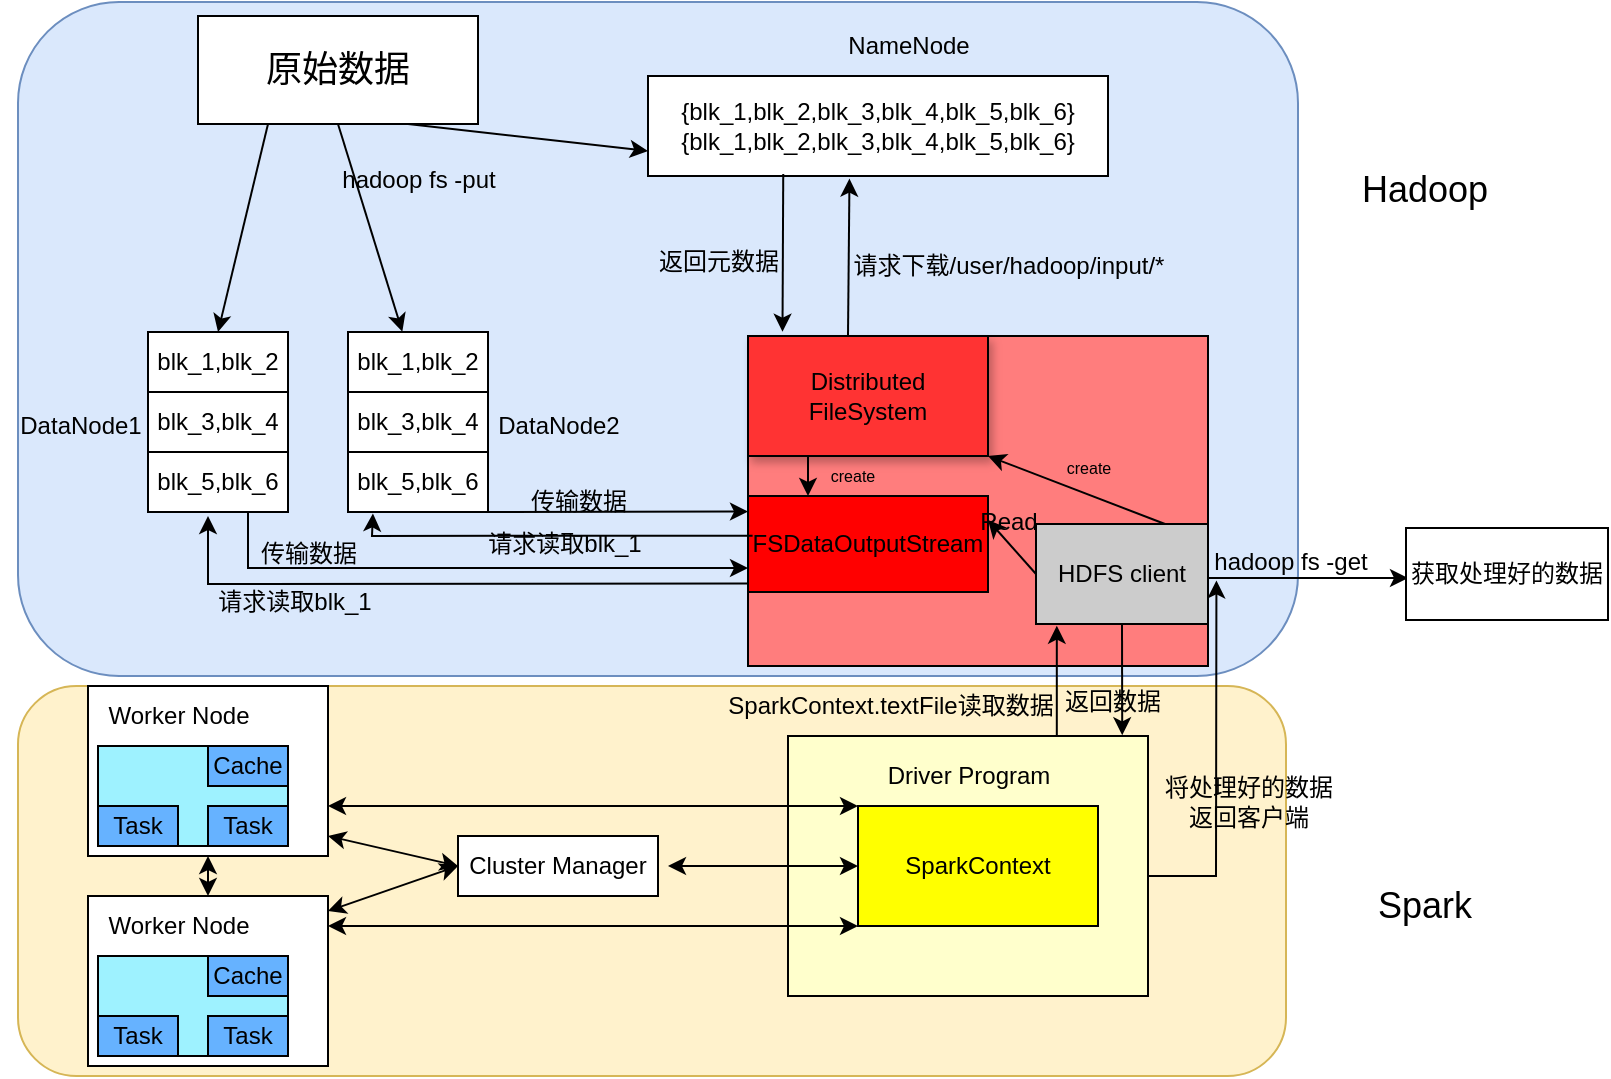 <mxfile version="21.3.2" type="github">
  <diagram id="C5RBs43oDa-KdzZeNtuy" name="Page-1">
    <mxGraphModel dx="724" dy="478" grid="0" gridSize="10" guides="1" tooltips="1" connect="1" arrows="1" fold="1" page="1" pageScale="1" pageWidth="827" pageHeight="1169" math="0" shadow="0">
      <root>
        <mxCell id="WIyWlLk6GJQsqaUBKTNV-0" />
        <mxCell id="WIyWlLk6GJQsqaUBKTNV-1" parent="WIyWlLk6GJQsqaUBKTNV-0" />
        <mxCell id="v0Cld9VS35OUaFU-ZOCo-4" value="" style="rounded=1;whiteSpace=wrap;html=1;fillColor=#fff2cc;strokeColor=#d6b656;" vertex="1" parent="WIyWlLk6GJQsqaUBKTNV-1">
          <mxGeometry x="12" y="504" width="634" height="195" as="geometry" />
        </mxCell>
        <mxCell id="v0Cld9VS35OUaFU-ZOCo-3" value="" style="rounded=1;whiteSpace=wrap;html=1;fillColor=#dae8fc;strokeColor=#6c8ebf;" vertex="1" parent="WIyWlLk6GJQsqaUBKTNV-1">
          <mxGeometry x="12" y="162" width="640" height="337" as="geometry" />
        </mxCell>
        <mxCell id="ECsie7Ha2ymqft-x-U6o-0" value="&lt;font style=&quot;font-size: 18px;&quot;&gt;原始数据&lt;/font&gt;" style="rounded=0;whiteSpace=wrap;html=1;" parent="WIyWlLk6GJQsqaUBKTNV-1" vertex="1">
          <mxGeometry x="102" y="169" width="140" height="54" as="geometry" />
        </mxCell>
        <mxCell id="ECsie7Ha2ymqft-x-U6o-1" value="blk_1,blk_2" style="rounded=0;whiteSpace=wrap;html=1;" parent="WIyWlLk6GJQsqaUBKTNV-1" vertex="1">
          <mxGeometry x="177" y="327" width="70" height="30" as="geometry" />
        </mxCell>
        <mxCell id="ECsie7Ha2ymqft-x-U6o-2" value="blk_3,blk_4" style="rounded=0;whiteSpace=wrap;html=1;" parent="WIyWlLk6GJQsqaUBKTNV-1" vertex="1">
          <mxGeometry x="177" y="357" width="70" height="30" as="geometry" />
        </mxCell>
        <mxCell id="ECsie7Ha2ymqft-x-U6o-3" value="blk_5,blk_6" style="rounded=0;whiteSpace=wrap;html=1;" parent="WIyWlLk6GJQsqaUBKTNV-1" vertex="1">
          <mxGeometry x="177" y="387" width="70" height="30" as="geometry" />
        </mxCell>
        <mxCell id="ECsie7Ha2ymqft-x-U6o-13" value="hadoop fs -put" style="text;html=1;align=center;verticalAlign=middle;resizable=0;points=[];autosize=1;strokeColor=none;fillColor=none;" parent="WIyWlLk6GJQsqaUBKTNV-1" vertex="1">
          <mxGeometry x="162" y="236" width="100" height="30" as="geometry" />
        </mxCell>
        <mxCell id="ECsie7Ha2ymqft-x-U6o-15" value="DataNode1" style="text;html=1;align=center;verticalAlign=middle;resizable=0;points=[];autosize=1;strokeColor=none;fillColor=none;" parent="WIyWlLk6GJQsqaUBKTNV-1" vertex="1">
          <mxGeometry x="3" y="359" width="80" height="30" as="geometry" />
        </mxCell>
        <mxCell id="ECsie7Ha2ymqft-x-U6o-16" value="DataNode2" style="text;html=1;align=center;verticalAlign=middle;resizable=0;points=[];autosize=1;strokeColor=none;fillColor=none;" parent="WIyWlLk6GJQsqaUBKTNV-1" vertex="1">
          <mxGeometry x="242" y="359" width="80" height="30" as="geometry" />
        </mxCell>
        <mxCell id="ECsie7Ha2ymqft-x-U6o-47" style="edgeStyle=orthogonalEdgeStyle;rounded=0;orthogonalLoop=1;jettySize=auto;html=1;entryX=0.591;entryY=0;entryDx=0;entryDy=0;entryPerimeter=0;" parent="WIyWlLk6GJQsqaUBKTNV-1" source="ECsie7Ha2ymqft-x-U6o-18" target="ECsie7Ha2ymqft-x-U6o-20" edge="1">
          <mxGeometry relative="1" as="geometry" />
        </mxCell>
        <mxCell id="ECsie7Ha2ymqft-x-U6o-18" value="blk_1,blk_2" style="rounded=0;whiteSpace=wrap;html=1;" parent="WIyWlLk6GJQsqaUBKTNV-1" vertex="1">
          <mxGeometry x="77" y="327" width="70" height="30" as="geometry" />
        </mxCell>
        <mxCell id="ECsie7Ha2ymqft-x-U6o-20" value="blk_3,blk_4" style="rounded=0;whiteSpace=wrap;html=1;" parent="WIyWlLk6GJQsqaUBKTNV-1" vertex="1">
          <mxGeometry x="77" y="357" width="70" height="30" as="geometry" />
        </mxCell>
        <mxCell id="ECsie7Ha2ymqft-x-U6o-22" value="blk_5,blk_6" style="rounded=0;whiteSpace=wrap;html=1;" parent="WIyWlLk6GJQsqaUBKTNV-1" vertex="1">
          <mxGeometry x="77" y="387" width="70" height="30" as="geometry" />
        </mxCell>
        <mxCell id="ECsie7Ha2ymqft-x-U6o-28" value="{blk_1,blk_2,blk_3,blk_4,blk_5,blk_6}&lt;br&gt;{blk_1,blk_2,blk_3,blk_4,blk_5,blk_6}" style="rounded=0;whiteSpace=wrap;html=1;" parent="WIyWlLk6GJQsqaUBKTNV-1" vertex="1">
          <mxGeometry x="327" y="199" width="230" height="50" as="geometry" />
        </mxCell>
        <mxCell id="ECsie7Ha2ymqft-x-U6o-29" value="NameNode" style="text;html=1;align=center;verticalAlign=middle;resizable=0;points=[];autosize=1;strokeColor=none;fillColor=none;" parent="WIyWlLk6GJQsqaUBKTNV-1" vertex="1">
          <mxGeometry x="417" y="169" width="80" height="30" as="geometry" />
        </mxCell>
        <mxCell id="ECsie7Ha2ymqft-x-U6o-32" value="" style="whiteSpace=wrap;html=1;fillColor=#FF7D7D;" parent="WIyWlLk6GJQsqaUBKTNV-1" vertex="1">
          <mxGeometry x="377" y="329" width="230" height="165" as="geometry" />
        </mxCell>
        <mxCell id="ECsie7Ha2ymqft-x-U6o-33" value="HDFS client" style="rounded=0;whiteSpace=wrap;html=1;fillColor=#CCCCCC;" parent="WIyWlLk6GJQsqaUBKTNV-1" vertex="1">
          <mxGeometry x="521" y="423" width="86" height="50" as="geometry" />
        </mxCell>
        <mxCell id="ECsie7Ha2ymqft-x-U6o-34" value="Distributed FileSystem" style="rounded=0;whiteSpace=wrap;html=1;shadow=1;fillColor=#FF3333;" parent="WIyWlLk6GJQsqaUBKTNV-1" vertex="1">
          <mxGeometry x="377" y="329" width="120" height="60" as="geometry" />
        </mxCell>
        <mxCell id="ECsie7Ha2ymqft-x-U6o-35" value="FSDataOutputStream" style="rounded=0;whiteSpace=wrap;html=1;fillColor=#FF0000;" parent="WIyWlLk6GJQsqaUBKTNV-1" vertex="1">
          <mxGeometry x="377" y="409" width="120" height="48" as="geometry" />
        </mxCell>
        <mxCell id="ECsie7Ha2ymqft-x-U6o-36" value="" style="endArrow=classic;html=1;rounded=0;entryX=1;entryY=1;entryDx=0;entryDy=0;exitX=0.75;exitY=0;exitDx=0;exitDy=0;" parent="WIyWlLk6GJQsqaUBKTNV-1" source="ECsie7Ha2ymqft-x-U6o-33" target="ECsie7Ha2ymqft-x-U6o-34" edge="1">
          <mxGeometry width="50" height="50" relative="1" as="geometry">
            <mxPoint x="457" y="379" as="sourcePoint" />
            <mxPoint x="507" y="329" as="targetPoint" />
          </mxGeometry>
        </mxCell>
        <mxCell id="ECsie7Ha2ymqft-x-U6o-37" value="" style="endArrow=classic;html=1;rounded=0;entryX=1;entryY=0.25;entryDx=0;entryDy=0;exitX=0;exitY=0.5;exitDx=0;exitDy=0;" parent="WIyWlLk6GJQsqaUBKTNV-1" source="ECsie7Ha2ymqft-x-U6o-33" target="ECsie7Ha2ymqft-x-U6o-35" edge="1">
          <mxGeometry width="50" height="50" relative="1" as="geometry">
            <mxPoint x="412" y="399" as="sourcePoint" />
            <mxPoint x="442" y="407" as="targetPoint" />
          </mxGeometry>
        </mxCell>
        <mxCell id="ECsie7Ha2ymqft-x-U6o-38" value="&lt;font style=&quot;font-size: 8px;&quot;&gt;create&lt;/font&gt;" style="text;html=1;align=center;verticalAlign=middle;resizable=0;points=[];autosize=1;strokeColor=none;fillColor=none;" parent="WIyWlLk6GJQsqaUBKTNV-1" vertex="1">
          <mxGeometry x="517" y="379" width="60" height="30" as="geometry" />
        </mxCell>
        <mxCell id="ECsie7Ha2ymqft-x-U6o-39" value="Read" style="text;html=1;align=center;verticalAlign=middle;resizable=0;points=[];autosize=1;strokeColor=none;fillColor=none;" parent="WIyWlLk6GJQsqaUBKTNV-1" vertex="1">
          <mxGeometry x="482" y="407" width="50" height="30" as="geometry" />
        </mxCell>
        <mxCell id="ECsie7Ha2ymqft-x-U6o-41" value="" style="endArrow=classic;html=1;rounded=0;entryX=0.438;entryY=1.026;entryDx=0;entryDy=0;entryPerimeter=0;" parent="WIyWlLk6GJQsqaUBKTNV-1" target="ECsie7Ha2ymqft-x-U6o-28" edge="1">
          <mxGeometry width="50" height="50" relative="1" as="geometry">
            <mxPoint x="427" y="329" as="sourcePoint" />
            <mxPoint x="477" y="279" as="targetPoint" />
          </mxGeometry>
        </mxCell>
        <mxCell id="ECsie7Ha2ymqft-x-U6o-42" value="请求下载/user/hadoop/input/*" style="text;html=1;align=center;verticalAlign=middle;resizable=0;points=[];autosize=1;strokeColor=none;fillColor=none;" parent="WIyWlLk6GJQsqaUBKTNV-1" vertex="1">
          <mxGeometry x="417" y="279" width="180" height="30" as="geometry" />
        </mxCell>
        <mxCell id="ECsie7Ha2ymqft-x-U6o-43" value="" style="endArrow=classic;html=1;rounded=0;entryX=0.075;entryY=-0.013;entryDx=0;entryDy=0;entryPerimeter=0;exitX=0.294;exitY=0.98;exitDx=0;exitDy=0;exitPerimeter=0;" parent="WIyWlLk6GJQsqaUBKTNV-1" source="ECsie7Ha2ymqft-x-U6o-28" target="ECsie7Ha2ymqft-x-U6o-32" edge="1">
          <mxGeometry width="50" height="50" relative="1" as="geometry">
            <mxPoint x="337" y="319" as="sourcePoint" />
            <mxPoint x="387" y="269" as="targetPoint" />
          </mxGeometry>
        </mxCell>
        <mxCell id="ECsie7Ha2ymqft-x-U6o-44" value="返回元数据" style="text;html=1;align=center;verticalAlign=middle;resizable=0;points=[];autosize=1;strokeColor=none;fillColor=none;" parent="WIyWlLk6GJQsqaUBKTNV-1" vertex="1">
          <mxGeometry x="322" y="277" width="80" height="30" as="geometry" />
        </mxCell>
        <mxCell id="ECsie7Ha2ymqft-x-U6o-48" value="" style="endArrow=classic;html=1;rounded=0;entryX=0.5;entryY=0;entryDx=0;entryDy=0;exitX=0.25;exitY=1;exitDx=0;exitDy=0;" parent="WIyWlLk6GJQsqaUBKTNV-1" source="ECsie7Ha2ymqft-x-U6o-0" target="ECsie7Ha2ymqft-x-U6o-18" edge="1">
          <mxGeometry width="50" height="50" relative="1" as="geometry">
            <mxPoint x="157" y="249" as="sourcePoint" />
            <mxPoint x="207" y="199" as="targetPoint" />
          </mxGeometry>
        </mxCell>
        <mxCell id="ECsie7Ha2ymqft-x-U6o-49" value="" style="endArrow=classic;html=1;rounded=0;entryX=0.388;entryY=-0.005;entryDx=0;entryDy=0;exitX=0.5;exitY=1;exitDx=0;exitDy=0;entryPerimeter=0;" parent="WIyWlLk6GJQsqaUBKTNV-1" source="ECsie7Ha2ymqft-x-U6o-0" target="ECsie7Ha2ymqft-x-U6o-1" edge="1">
          <mxGeometry width="50" height="50" relative="1" as="geometry">
            <mxPoint x="230" y="239" as="sourcePoint" />
            <mxPoint x="122" y="327" as="targetPoint" />
          </mxGeometry>
        </mxCell>
        <mxCell id="ECsie7Ha2ymqft-x-U6o-50" value="" style="endArrow=classic;html=1;rounded=0;exitX=0.75;exitY=1;exitDx=0;exitDy=0;entryX=0;entryY=0.75;entryDx=0;entryDy=0;" parent="WIyWlLk6GJQsqaUBKTNV-1" source="ECsie7Ha2ymqft-x-U6o-0" target="ECsie7Ha2ymqft-x-U6o-28" edge="1">
          <mxGeometry width="50" height="50" relative="1" as="geometry">
            <mxPoint x="287" y="239" as="sourcePoint" />
            <mxPoint x="297" y="357" as="targetPoint" />
          </mxGeometry>
        </mxCell>
        <mxCell id="ECsie7Ha2ymqft-x-U6o-51" value="" style="endArrow=classic;html=1;rounded=0;exitX=0;exitY=0.75;exitDx=0;exitDy=0;" parent="WIyWlLk6GJQsqaUBKTNV-1" edge="1" source="ECsie7Ha2ymqft-x-U6o-32">
          <mxGeometry width="50" height="50" relative="1" as="geometry">
            <mxPoint x="377" y="474" as="sourcePoint" />
            <mxPoint x="107" y="419" as="targetPoint" />
            <Array as="points">
              <mxPoint x="107" y="453" />
            </Array>
          </mxGeometry>
        </mxCell>
        <mxCell id="ECsie7Ha2ymqft-x-U6o-52" value="请求读取blk_1" style="text;html=1;align=center;verticalAlign=middle;resizable=0;points=[];autosize=1;strokeColor=none;fillColor=none;" parent="WIyWlLk6GJQsqaUBKTNV-1" vertex="1">
          <mxGeometry x="100" y="447" width="100" height="30" as="geometry" />
        </mxCell>
        <mxCell id="ECsie7Ha2ymqft-x-U6o-53" value="" style="edgeStyle=none;orthogonalLoop=1;jettySize=auto;html=1;rounded=0;entryX=0;entryY=0.75;entryDx=0;entryDy=0;" parent="WIyWlLk6GJQsqaUBKTNV-1" target="ECsie7Ha2ymqft-x-U6o-35" edge="1">
          <mxGeometry width="100" relative="1" as="geometry">
            <mxPoint x="127" y="417" as="sourcePoint" />
            <mxPoint x="227" y="417" as="targetPoint" />
            <Array as="points">
              <mxPoint x="127" y="445" />
            </Array>
          </mxGeometry>
        </mxCell>
        <mxCell id="ECsie7Ha2ymqft-x-U6o-54" value="" style="edgeStyle=none;orthogonalLoop=1;jettySize=auto;html=1;rounded=0;exitX=0.01;exitY=0.605;exitDx=0;exitDy=0;exitPerimeter=0;entryX=0.178;entryY=1.024;entryDx=0;entryDy=0;entryPerimeter=0;" parent="WIyWlLk6GJQsqaUBKTNV-1" source="ECsie7Ha2ymqft-x-U6o-32" target="ECsie7Ha2ymqft-x-U6o-3" edge="1">
          <mxGeometry width="100" relative="1" as="geometry">
            <mxPoint x="247" y="423.66" as="sourcePoint" />
            <mxPoint x="347" y="423.66" as="targetPoint" />
            <Array as="points">
              <mxPoint x="189" y="429" />
            </Array>
          </mxGeometry>
        </mxCell>
        <mxCell id="ECsie7Ha2ymqft-x-U6o-55" value="" style="edgeStyle=none;orthogonalLoop=1;jettySize=auto;html=1;rounded=0;entryX=0;entryY=0.532;entryDx=0;entryDy=0;entryPerimeter=0;" parent="WIyWlLk6GJQsqaUBKTNV-1" target="ECsie7Ha2ymqft-x-U6o-32" edge="1">
          <mxGeometry width="100" relative="1" as="geometry">
            <mxPoint x="222" y="417" as="sourcePoint" />
            <mxPoint x="322" y="417" as="targetPoint" />
            <Array as="points" />
          </mxGeometry>
        </mxCell>
        <mxCell id="ECsie7Ha2ymqft-x-U6o-56" value="请求读取blk_1" style="text;html=1;align=center;verticalAlign=middle;resizable=0;points=[];autosize=1;strokeColor=none;fillColor=none;" parent="WIyWlLk6GJQsqaUBKTNV-1" vertex="1">
          <mxGeometry x="235" y="418" width="100" height="30" as="geometry" />
        </mxCell>
        <mxCell id="ECsie7Ha2ymqft-x-U6o-58" value="传输数据" style="text;html=1;align=center;verticalAlign=middle;resizable=0;points=[];autosize=1;strokeColor=none;fillColor=none;" parent="WIyWlLk6GJQsqaUBKTNV-1" vertex="1">
          <mxGeometry x="122" y="423" width="70" height="30" as="geometry" />
        </mxCell>
        <mxCell id="ECsie7Ha2ymqft-x-U6o-59" value="传输数据" style="text;html=1;align=center;verticalAlign=middle;resizable=0;points=[];autosize=1;strokeColor=none;fillColor=none;" parent="WIyWlLk6GJQsqaUBKTNV-1" vertex="1">
          <mxGeometry x="257" y="396.5" width="70" height="30" as="geometry" />
        </mxCell>
        <mxCell id="ECsie7Ha2ymqft-x-U6o-62" value="SparkContext.textFile读取数据" style="text;html=1;align=center;verticalAlign=middle;resizable=0;points=[];autosize=1;strokeColor=none;fillColor=none;" parent="WIyWlLk6GJQsqaUBKTNV-1" vertex="1">
          <mxGeometry x="353" y="499" width="190" height="30" as="geometry" />
        </mxCell>
        <mxCell id="ECsie7Ha2ymqft-x-U6o-63" value="" style="rounded=0;whiteSpace=wrap;html=1;fillColor=#FFFFCC;" parent="WIyWlLk6GJQsqaUBKTNV-1" vertex="1">
          <mxGeometry x="397" y="529" width="180" height="130" as="geometry" />
        </mxCell>
        <mxCell id="ECsie7Ha2ymqft-x-U6o-64" value="SparkContext" style="rounded=0;whiteSpace=wrap;html=1;fillColor=#FFFF00;" parent="WIyWlLk6GJQsqaUBKTNV-1" vertex="1">
          <mxGeometry x="432" y="564" width="120" height="60" as="geometry" />
        </mxCell>
        <mxCell id="ECsie7Ha2ymqft-x-U6o-68" value="Driver Program" style="text;html=1;align=center;verticalAlign=middle;resizable=0;points=[];autosize=1;strokeColor=none;fillColor=none;" parent="WIyWlLk6GJQsqaUBKTNV-1" vertex="1">
          <mxGeometry x="437" y="534" width="100" height="30" as="geometry" />
        </mxCell>
        <mxCell id="ECsie7Ha2ymqft-x-U6o-72" value="" style="endArrow=classic;startArrow=classic;html=1;rounded=0;entryX=0;entryY=1;entryDx=0;entryDy=0;" parent="WIyWlLk6GJQsqaUBKTNV-1" target="ECsie7Ha2ymqft-x-U6o-64" edge="1">
          <mxGeometry width="50" height="50" relative="1" as="geometry">
            <mxPoint x="167" y="624" as="sourcePoint" />
            <mxPoint x="397" y="619" as="targetPoint" />
          </mxGeometry>
        </mxCell>
        <mxCell id="ECsie7Ha2ymqft-x-U6o-73" value="" style="endArrow=classic;startArrow=classic;html=1;rounded=0;entryX=0;entryY=0;entryDx=0;entryDy=0;" parent="WIyWlLk6GJQsqaUBKTNV-1" target="ECsie7Ha2ymqft-x-U6o-64" edge="1">
          <mxGeometry width="50" height="50" relative="1" as="geometry">
            <mxPoint x="167" y="564" as="sourcePoint" />
            <mxPoint x="427" y="569" as="targetPoint" />
          </mxGeometry>
        </mxCell>
        <mxCell id="ECsie7Ha2ymqft-x-U6o-74" value="Cluster Manager" style="rounded=0;whiteSpace=wrap;html=1;" parent="WIyWlLk6GJQsqaUBKTNV-1" vertex="1">
          <mxGeometry x="232" y="579" width="100" height="30" as="geometry" />
        </mxCell>
        <mxCell id="ECsie7Ha2ymqft-x-U6o-75" value="" style="endArrow=classic;startArrow=classic;html=1;rounded=0;entryX=0;entryY=0.5;entryDx=0;entryDy=0;" parent="WIyWlLk6GJQsqaUBKTNV-1" target="ECsie7Ha2ymqft-x-U6o-64" edge="1">
          <mxGeometry width="50" height="50" relative="1" as="geometry">
            <mxPoint x="337" y="594" as="sourcePoint" />
            <mxPoint x="327" y="549" as="targetPoint" />
          </mxGeometry>
        </mxCell>
        <mxCell id="ECsie7Ha2ymqft-x-U6o-76" value="" style="rounded=0;whiteSpace=wrap;html=1;" parent="WIyWlLk6GJQsqaUBKTNV-1" vertex="1">
          <mxGeometry x="47" y="504" width="120" height="85" as="geometry" />
        </mxCell>
        <mxCell id="ECsie7Ha2ymqft-x-U6o-78" value="" style="rounded=0;whiteSpace=wrap;html=1;fillColor=#9EF2FF;" parent="WIyWlLk6GJQsqaUBKTNV-1" vertex="1">
          <mxGeometry x="52" y="534" width="95" height="50" as="geometry" />
        </mxCell>
        <mxCell id="ECsie7Ha2ymqft-x-U6o-79" value="Cache" style="rounded=0;whiteSpace=wrap;html=1;fillColor=#66B2FF;" parent="WIyWlLk6GJQsqaUBKTNV-1" vertex="1">
          <mxGeometry x="107" y="534" width="40" height="20" as="geometry" />
        </mxCell>
        <mxCell id="ECsie7Ha2ymqft-x-U6o-80" value="Task" style="rounded=0;whiteSpace=wrap;html=1;fillColor=#66B2FF;" parent="WIyWlLk6GJQsqaUBKTNV-1" vertex="1">
          <mxGeometry x="107" y="564" width="40" height="20" as="geometry" />
        </mxCell>
        <mxCell id="ECsie7Ha2ymqft-x-U6o-81" value="Task" style="rounded=0;whiteSpace=wrap;html=1;fillColor=#66B2FF;" parent="WIyWlLk6GJQsqaUBKTNV-1" vertex="1">
          <mxGeometry x="52" y="564" width="40" height="20" as="geometry" />
        </mxCell>
        <mxCell id="ECsie7Ha2ymqft-x-U6o-82" value="Worker Node" style="text;html=1;align=center;verticalAlign=middle;resizable=0;points=[];autosize=1;strokeColor=none;fillColor=none;" parent="WIyWlLk6GJQsqaUBKTNV-1" vertex="1">
          <mxGeometry x="47" y="504" width="90" height="30" as="geometry" />
        </mxCell>
        <mxCell id="ECsie7Ha2ymqft-x-U6o-89" value="" style="rounded=0;whiteSpace=wrap;html=1;" parent="WIyWlLk6GJQsqaUBKTNV-1" vertex="1">
          <mxGeometry x="47" y="609" width="120" height="85" as="geometry" />
        </mxCell>
        <mxCell id="ECsie7Ha2ymqft-x-U6o-90" value="" style="rounded=0;whiteSpace=wrap;html=1;fillColor=#9EF2FF;" parent="WIyWlLk6GJQsqaUBKTNV-1" vertex="1">
          <mxGeometry x="52" y="639" width="95" height="50" as="geometry" />
        </mxCell>
        <mxCell id="ECsie7Ha2ymqft-x-U6o-91" value="Cache" style="rounded=0;whiteSpace=wrap;html=1;fillColor=#66B2FF;" parent="WIyWlLk6GJQsqaUBKTNV-1" vertex="1">
          <mxGeometry x="107" y="639" width="40" height="20" as="geometry" />
        </mxCell>
        <mxCell id="ECsie7Ha2ymqft-x-U6o-92" value="Task" style="rounded=0;whiteSpace=wrap;html=1;fillColor=#66B2FF;" parent="WIyWlLk6GJQsqaUBKTNV-1" vertex="1">
          <mxGeometry x="107" y="669" width="40" height="20" as="geometry" />
        </mxCell>
        <mxCell id="ECsie7Ha2ymqft-x-U6o-93" value="Task" style="rounded=0;whiteSpace=wrap;html=1;fillColor=#66B2FF;" parent="WIyWlLk6GJQsqaUBKTNV-1" vertex="1">
          <mxGeometry x="52" y="669" width="40" height="20" as="geometry" />
        </mxCell>
        <mxCell id="ECsie7Ha2ymqft-x-U6o-94" value="Worker Node" style="text;html=1;align=center;verticalAlign=middle;resizable=0;points=[];autosize=1;strokeColor=none;fillColor=none;" parent="WIyWlLk6GJQsqaUBKTNV-1" vertex="1">
          <mxGeometry x="47" y="609" width="90" height="30" as="geometry" />
        </mxCell>
        <mxCell id="ECsie7Ha2ymqft-x-U6o-95" value="" style="endArrow=classic;startArrow=classic;html=1;rounded=0;entryX=0.5;entryY=1;entryDx=0;entryDy=0;" parent="WIyWlLk6GJQsqaUBKTNV-1" target="ECsie7Ha2ymqft-x-U6o-76" edge="1">
          <mxGeometry width="50" height="50" relative="1" as="geometry">
            <mxPoint x="107" y="609" as="sourcePoint" />
            <mxPoint x="157" y="559" as="targetPoint" />
          </mxGeometry>
        </mxCell>
        <mxCell id="ECsie7Ha2ymqft-x-U6o-96" value="" style="endArrow=classic;startArrow=classic;html=1;rounded=0;entryX=0;entryY=0.5;entryDx=0;entryDy=0;" parent="WIyWlLk6GJQsqaUBKTNV-1" target="ECsie7Ha2ymqft-x-U6o-74" edge="1">
          <mxGeometry width="50" height="50" relative="1" as="geometry">
            <mxPoint x="167" y="579" as="sourcePoint" />
            <mxPoint x="217" y="529" as="targetPoint" />
          </mxGeometry>
        </mxCell>
        <mxCell id="ECsie7Ha2ymqft-x-U6o-97" value="" style="endArrow=classic;startArrow=classic;html=1;rounded=0;entryX=0;entryY=0.5;entryDx=0;entryDy=0;" parent="WIyWlLk6GJQsqaUBKTNV-1" target="ECsie7Ha2ymqft-x-U6o-74" edge="1">
          <mxGeometry width="50" height="50" relative="1" as="geometry">
            <mxPoint x="167" y="616.5" as="sourcePoint" />
            <mxPoint x="232" y="631.5" as="targetPoint" />
          </mxGeometry>
        </mxCell>
        <mxCell id="ECsie7Ha2ymqft-x-U6o-99" value="" style="endArrow=classic;html=1;rounded=0;entryX=0.121;entryY=1.017;entryDx=0;entryDy=0;entryPerimeter=0;exitX=0.106;exitY=1.075;exitDx=0;exitDy=0;exitPerimeter=0;" parent="WIyWlLk6GJQsqaUBKTNV-1" edge="1" target="ECsie7Ha2ymqft-x-U6o-33" source="ECsie7Ha2ymqft-x-U6o-103">
          <mxGeometry width="50" height="50" relative="1" as="geometry">
            <mxPoint x="416.17" y="529" as="sourcePoint" />
            <mxPoint x="416.17" y="492" as="targetPoint" />
          </mxGeometry>
        </mxCell>
        <mxCell id="ECsie7Ha2ymqft-x-U6o-102" value="" style="endArrow=classic;html=1;rounded=0;exitX=0.5;exitY=1;exitDx=0;exitDy=0;entryX=0.573;entryY=1.055;entryDx=0;entryDy=0;entryPerimeter=0;" parent="WIyWlLk6GJQsqaUBKTNV-1" target="ECsie7Ha2ymqft-x-U6o-103" edge="1" source="ECsie7Ha2ymqft-x-U6o-33">
          <mxGeometry width="50" height="50" relative="1" as="geometry">
            <mxPoint x="437" y="494" as="sourcePoint" />
            <mxPoint x="487" y="444" as="targetPoint" />
          </mxGeometry>
        </mxCell>
        <mxCell id="ECsie7Ha2ymqft-x-U6o-103" value="返回数据" style="text;html=1;align=center;verticalAlign=middle;resizable=0;points=[];autosize=1;strokeColor=none;fillColor=none;" parent="WIyWlLk6GJQsqaUBKTNV-1" vertex="1">
          <mxGeometry x="524" y="497" width="70" height="30" as="geometry" />
        </mxCell>
        <mxCell id="ECsie7Ha2ymqft-x-U6o-104" value="" style="endArrow=classic;html=1;rounded=0;entryX=1.049;entryY=0.564;entryDx=0;entryDy=0;entryPerimeter=0;" parent="WIyWlLk6GJQsqaUBKTNV-1" target="ECsie7Ha2ymqft-x-U6o-33" edge="1">
          <mxGeometry width="50" height="50" relative="1" as="geometry">
            <mxPoint x="577" y="599" as="sourcePoint" />
            <mxPoint x="637" y="489" as="targetPoint" />
            <Array as="points">
              <mxPoint x="611" y="599" />
            </Array>
          </mxGeometry>
        </mxCell>
        <mxCell id="ECsie7Ha2ymqft-x-U6o-105" value="将处理好的数据&lt;br&gt;返回客户端" style="text;html=1;align=center;verticalAlign=middle;resizable=0;points=[];autosize=1;strokeColor=none;fillColor=none;" parent="WIyWlLk6GJQsqaUBKTNV-1" vertex="1">
          <mxGeometry x="572" y="542" width="110" height="40" as="geometry" />
        </mxCell>
        <mxCell id="v0Cld9VS35OUaFU-ZOCo-0" value="" style="endArrow=classic;html=1;rounded=0;" edge="1" parent="WIyWlLk6GJQsqaUBKTNV-1">
          <mxGeometry width="50" height="50" relative="1" as="geometry">
            <mxPoint x="607" y="450" as="sourcePoint" />
            <mxPoint x="707" y="450" as="targetPoint" />
          </mxGeometry>
        </mxCell>
        <mxCell id="v0Cld9VS35OUaFU-ZOCo-1" value="hadoop fs -get" style="text;html=1;align=center;verticalAlign=middle;resizable=0;points=[];autosize=1;strokeColor=none;fillColor=none;" vertex="1" parent="WIyWlLk6GJQsqaUBKTNV-1">
          <mxGeometry x="600" y="429" width="95" height="26" as="geometry" />
        </mxCell>
        <mxCell id="v0Cld9VS35OUaFU-ZOCo-2" value="获取处理好的数据" style="rounded=0;whiteSpace=wrap;html=1;" vertex="1" parent="WIyWlLk6GJQsqaUBKTNV-1">
          <mxGeometry x="706" y="425" width="101" height="46" as="geometry" />
        </mxCell>
        <mxCell id="v0Cld9VS35OUaFU-ZOCo-5" value="&lt;font style=&quot;font-size: 18px;&quot;&gt;Hadoop&lt;/font&gt;" style="text;html=1;align=center;verticalAlign=middle;resizable=0;points=[];autosize=1;strokeColor=none;fillColor=none;" vertex="1" parent="WIyWlLk6GJQsqaUBKTNV-1">
          <mxGeometry x="674" y="239" width="81" height="34" as="geometry" />
        </mxCell>
        <mxCell id="v0Cld9VS35OUaFU-ZOCo-6" value="&lt;font style=&quot;font-size: 18px;&quot;&gt;Spark&lt;/font&gt;" style="text;html=1;align=center;verticalAlign=middle;resizable=0;points=[];autosize=1;strokeColor=none;fillColor=none;" vertex="1" parent="WIyWlLk6GJQsqaUBKTNV-1">
          <mxGeometry x="682" y="597" width="65" height="34" as="geometry" />
        </mxCell>
        <mxCell id="v0Cld9VS35OUaFU-ZOCo-7" value="" style="endArrow=classic;html=1;rounded=0;entryX=0.25;entryY=0;entryDx=0;entryDy=0;exitX=0.25;exitY=1;exitDx=0;exitDy=0;" edge="1" parent="WIyWlLk6GJQsqaUBKTNV-1" source="ECsie7Ha2ymqft-x-U6o-34" target="ECsie7Ha2ymqft-x-U6o-35">
          <mxGeometry width="50" height="50" relative="1" as="geometry">
            <mxPoint x="537" y="458" as="sourcePoint" />
            <mxPoint x="507" y="440" as="targetPoint" />
          </mxGeometry>
        </mxCell>
        <mxCell id="v0Cld9VS35OUaFU-ZOCo-8" value="&lt;font style=&quot;font-size: 8px;&quot;&gt;create&lt;/font&gt;" style="text;html=1;align=center;verticalAlign=middle;resizable=0;points=[];autosize=1;strokeColor=none;fillColor=none;" vertex="1" parent="WIyWlLk6GJQsqaUBKTNV-1">
          <mxGeometry x="399" y="383" width="60" height="30" as="geometry" />
        </mxCell>
      </root>
    </mxGraphModel>
  </diagram>
</mxfile>
